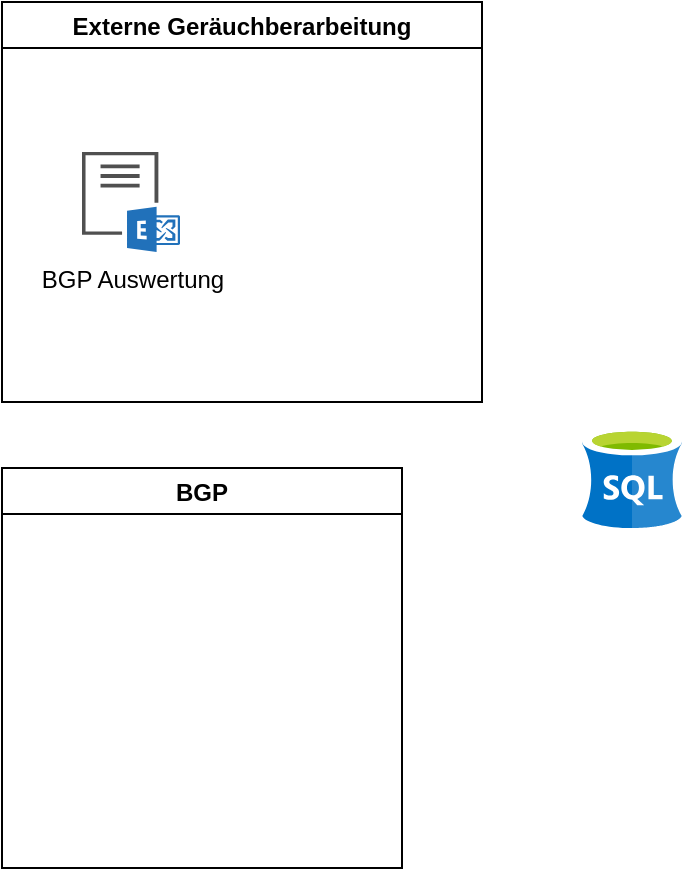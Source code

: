 <mxfile>
    <diagram id="KzELdxLwyf88x765OR2N" name="Page-1">
        <mxGraphModel dx="527" dy="790" grid="1" gridSize="10" guides="1" tooltips="1" connect="1" arrows="1" fold="1" page="1" pageScale="1" pageWidth="827" pageHeight="1169" background="none" math="0" shadow="0">
            <root>
                <mxCell id="0"/>
                <mxCell id="1" parent="0"/>
                <mxCell id="3" value="Externe Geräuchberarbeitung" style="swimlane;" vertex="1" parent="1">
                    <mxGeometry x="90" y="157" width="240" height="200" as="geometry"/>
                </mxCell>
                <mxCell id="5" value="BGP Auswertung" style="sketch=0;pointerEvents=1;shadow=0;dashed=0;html=1;strokeColor=none;labelPosition=center;verticalLabelPosition=bottom;verticalAlign=top;align=center;fillColor=#505050;shape=mxgraph.mscae.intune.conditional_access_exchange" vertex="1" parent="3">
                    <mxGeometry x="40" y="75" width="49" height="50" as="geometry"/>
                </mxCell>
                <mxCell id="4" value="" style="sketch=0;aspect=fixed;html=1;points=[];align=center;image;fontSize=12;image=img/lib/mscae/dep/SQL_Server_Stretch_DB.svg;" vertex="1" parent="1">
                    <mxGeometry x="380" y="370" width="50" height="50" as="geometry"/>
                </mxCell>
                <mxCell id="6" value="BGP" style="swimlane;" vertex="1" parent="1">
                    <mxGeometry x="90" y="390" width="200" height="200" as="geometry"/>
                </mxCell>
            </root>
        </mxGraphModel>
    </diagram>
</mxfile>
